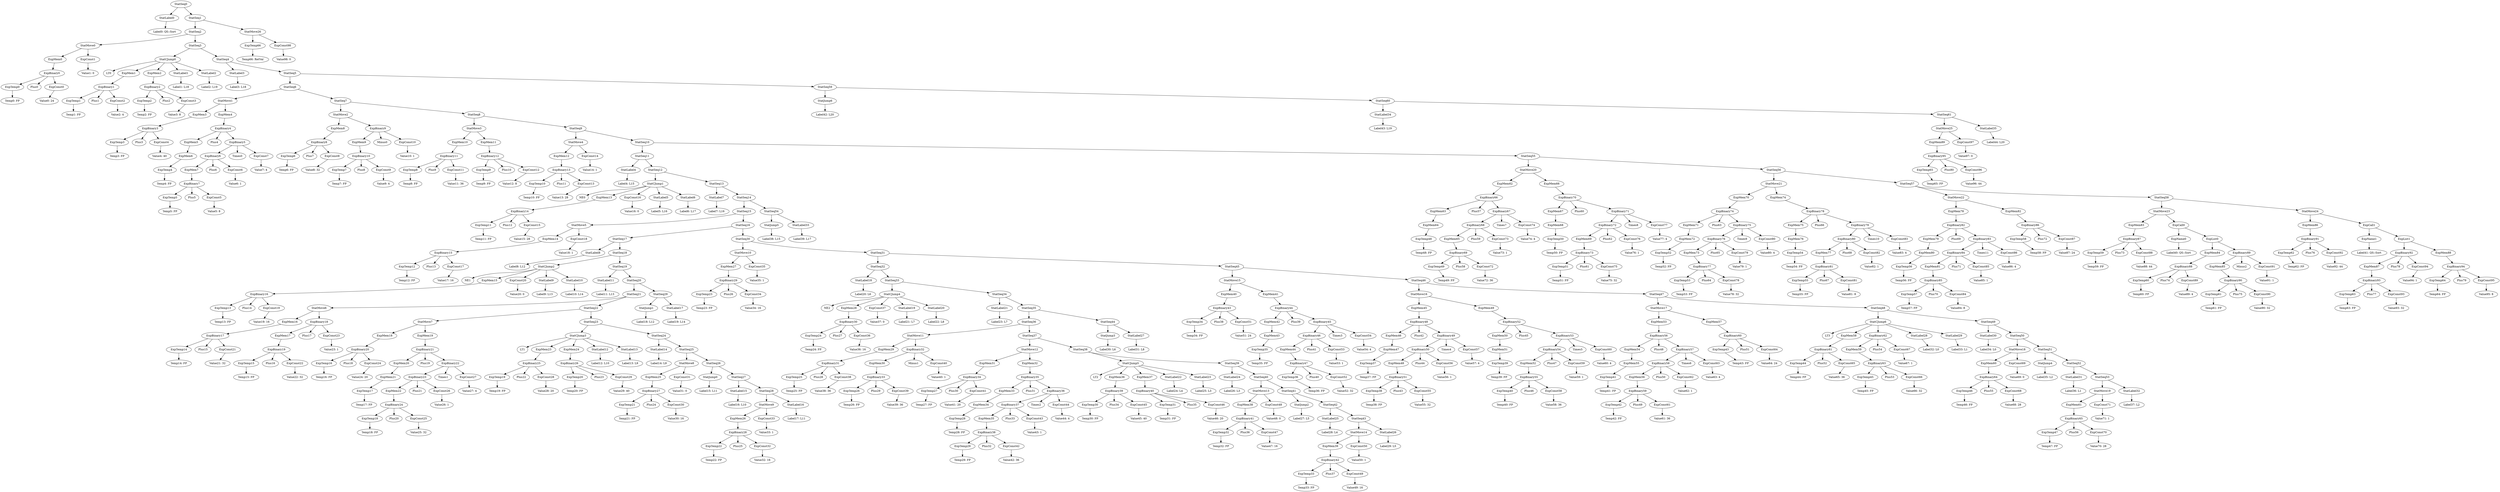 digraph {
	ordering = out;
	ExpConst98 -> "Value98: 0";
	StatMove26 -> ExpTemp66;
	StatMove26 -> ExpConst98;
	ExpTemp66 -> "Temp66: RetVal";
	StatSeq1 -> StatSeq2;
	StatSeq1 -> StatMove26;
	StatLabel35 -> "Label44: L20";
	StatSeq61 -> StatMove25;
	StatSeq61 -> StatLabel35;
	ExpConst96 -> "Value96: 44";
	ExpBinary95 -> ExpTemp65;
	ExpBinary95 -> Plus80;
	ExpBinary95 -> ExpConst96;
	StatLabel34 -> "Label43: L19";
	StatSeq59 -> StatJump6;
	StatSeq59 -> StatSeq60;
	StatSeq5 -> StatSeq6;
	StatSeq5 -> StatSeq59;
	ExpMem88 -> ExpBinary94;
	ExpBinary94 -> ExpTemp64;
	ExpBinary94 -> Plus79;
	ExpBinary94 -> ExpConst95;
	ExpTemp64 -> "Temp64: FP";
	ExpMem87 -> ExpBinary93;
	ExpBinary93 -> ExpTemp63;
	ExpBinary93 -> Plus77;
	ExpBinary93 -> ExpConst93;
	ExpTemp63 -> "Temp63: FP";
	ExpName1 -> "Label41: QS::Sort";
	StatMove24 -> ExpMem86;
	StatMove24 -> ExpCall1;
	ExpBinary91 -> ExpTemp62;
	ExpBinary91 -> Plus76;
	ExpBinary91 -> ExpConst92;
	ExpConst91 -> "Value91: 1";
	ExpMem85 -> ExpBinary90;
	ExpConst90 -> "Value90: 32";
	ExpBinary90 -> ExpTemp61;
	ExpBinary90 -> Plus75;
	ExpBinary90 -> ExpConst90;
	ExpTemp61 -> "Temp61: FP";
	ExpTemp62 -> "Temp62: FP";
	ExpList0 -> ExpMem84;
	ExpList0 -> ExpBinary89;
	ExpMem84 -> ExpBinary88;
	ExpConst89 -> "Value89: 4";
	ExpTemp60 -> "Temp60: FP";
	ExpCall0 -> ExpName0;
	ExpCall0 -> ExpList0;
	ExpName0 -> "Label40: QS::Sort";
	StatSeq57 -> StatMove22;
	StatSeq57 -> StatSeq58;
	ExpMem82 -> ExpBinary86;
	ExpBinary86 -> ExpTemp58;
	ExpBinary86 -> Plus72;
	ExpBinary86 -> ExpConst87;
	StatMove22 -> ExpMem78;
	StatMove22 -> ExpMem82;
	ExpMem78 -> ExpBinary82;
	ExpConst86 -> "Value86: 4";
	ExpBinary83 -> ExpBinary84;
	ExpBinary83 -> Times11;
	ExpBinary83 -> ExpConst86;
	ExpBinary84 -> ExpMem81;
	ExpBinary84 -> Plus71;
	ExpBinary84 -> ExpConst85;
	ExpBinary85 -> ExpTemp57;
	ExpBinary85 -> Plus70;
	ExpBinary85 -> ExpConst84;
	ExpTemp57 -> "Temp57: FP";
	StatMove25 -> ExpMem89;
	StatMove25 -> ExpConst97;
	ExpBinary82 -> ExpMem79;
	ExpBinary82 -> Plus69;
	ExpBinary82 -> ExpBinary83;
	ExpTemp56 -> "Temp56: FP";
	StatSeq56 -> StatMove21;
	StatSeq56 -> StatSeq57;
	ExpConst83 -> "Value83: 4";
	ExpBinary79 -> ExpBinary80;
	ExpBinary79 -> Times10;
	ExpBinary79 -> ExpConst83;
	ExpConst82 -> "Value82: 1";
	ExpBinary80 -> ExpMem77;
	ExpBinary80 -> Plus68;
	ExpBinary80 -> ExpConst82;
	ExpMem77 -> ExpBinary81;
	ExpConst81 -> "Value81: 8";
	ExpTemp55 -> "Temp55: FP";
	StatMove21 -> ExpMem70;
	StatMove21 -> ExpMem74;
	ExpConst38 -> "Value38: 36";
	ExpConst60 -> "Value60: 4";
	ExpMem69 -> ExpBinary73;
	ExpMem29 -> ExpBinary31;
	ExpTemp25 -> "Temp25: FP";
	StatLabel21 -> "Label23: L7";
	ExpMem62 -> ExpBinary66;
	ExpConst36 -> "Value36: 16";
	StatMove10 -> ExpMem27;
	StatMove10 -> ExpConst35;
	ExpMem4 -> ExpBinary4;
	StatSeq29 -> StatJump1;
	StatSeq29 -> StatLabel17;
	ExpConst20 -> "Value20: 0";
	ExpTemp49 -> "Temp49: FP";
	StatMove9 -> ExpMem26;
	StatMove9 -> ExpConst33;
	ExpBinary20 -> ExpTemp16;
	ExpBinary20 -> Plus18;
	ExpBinary20 -> ExpConst24;
	ExpTemp28 -> "Temp28: FP";
	ExpMem47 -> ExpTemp37;
	ExpConst21 -> "Value21: 32";
	ExpTemp22 -> "Temp22: FP";
	StatSeq27 -> StatLabel15;
	StatSeq27 -> StatSeq28;
	StatLabel15 -> "Label16: L10";
	ExpTemp45 -> "Temp45: FP";
	StatJump0 -> "Label15: L11";
	StatSeq28 -> StatMove9;
	StatSeq28 -> StatLabel16;
	ExpMem26 -> ExpBinary28;
	StatLabel16 -> "Label17: L11";
	ExpMem25 -> ExpBinary27;
	ExpBinary27 -> ExpTemp21;
	ExpBinary27 -> Plus24;
	ExpBinary27 -> ExpConst30;
	ExpTemp21 -> "Temp21: FP";
	ExpMem86 -> ExpBinary91;
	ExpConst7 -> "Value7: 4";
	StatSeq25 -> StatMove8;
	StatSeq25 -> StatSeq26;
	StatSeq24 -> StatLabel14;
	StatSeq24 -> StatSeq25;
	ExpBinary52 -> ExpMem50;
	ExpBinary52 -> Plus45;
	ExpBinary52 -> ExpBinary53;
	StatLabel14 -> "Label14: L9";
	StatSeq10 -> StatSeq11;
	StatSeq10 -> StatSeq55;
	StatJump6 -> "Label42: L20";
	ExpMem71 -> ExpMem72;
	StatLabel13 -> "Label13: L9";
	ExpConst92 -> "Value92: 44";
	ExpBinary47 -> ExpTemp36;
	ExpBinary47 -> Plus40;
	ExpBinary47 -> ExpConst52;
	StatSeq2 -> StatMove0;
	StatSeq2 -> StatSeq3;
	ExpTemp24 -> "Temp24: FP";
	StatLabel17 -> "Label19: L14";
	ExpConst8 -> "Value8: 32";
	StatJump5 -> "Label38: L15";
	ExpBinary25 -> ExpTemp19;
	ExpBinary25 -> Plus22;
	ExpBinary25 -> ExpConst28;
	ExpBinary26 -> ExpTemp20;
	ExpBinary26 -> Plus23;
	ExpBinary26 -> ExpConst29;
	StatCJump3 -> LT1;
	StatCJump3 -> ExpMem23;
	StatCJump3 -> ExpMem24;
	StatCJump3 -> StatLabel12;
	StatCJump3 -> StatLabel13;
	ExpMem60 -> ExpBinary64;
	StatSeq22 -> StatMove7;
	StatSeq22 -> StatSeq23;
	StatSeq19 -> StatLabel11;
	StatSeq19 -> StatSeq20;
	ExpMem22 -> ExpBinary24;
	ExpBinary78 -> ExpMem75;
	ExpBinary78 -> Plus66;
	ExpBinary78 -> ExpBinary79;
	ExpMem5 -> ExpMem6;
	StatSeq44 -> StatJump3;
	StatSeq44 -> StatLabel27;
	ExpBinary24 -> ExpTemp18;
	ExpBinary24 -> Plus20;
	ExpBinary24 -> ExpConst25;
	ExpMem20 -> ExpMem21;
	StatMove7 -> ExpMem18;
	StatMove7 -> ExpMem19;
	ExpMem18 -> ExpBinary20;
	ExpMem54 -> ExpMem55;
	StatLabel19 -> "Label21: L7";
	StatSeq21 -> StatMove6;
	StatSeq21 -> StatSeq22;
	ExpBinary18 -> ExpMem17;
	ExpBinary18 -> Plus17;
	ExpBinary18 -> ExpConst23;
	ExpConst84 -> "Value84: 8";
	ExpTemp6 -> "Temp6: FP";
	StatLabel8 -> "Label8: L12";
	ExpCall1 -> ExpName1;
	ExpCall1 -> ExpList1;
	ExpMem17 -> ExpBinary19;
	StatSeq34 -> StatLabel21;
	StatSeq34 -> StatSeq35;
	ExpMem28 -> ExpBinary30;
	ExpBinary69 -> ExpTemp49;
	ExpBinary69 -> Plus58;
	ExpBinary69 -> ExpConst72;
	ExpBinary19 -> ExpTemp15;
	ExpBinary19 -> Plus16;
	ExpBinary19 -> ExpConst22;
	ExpConst95 -> "Value95: 8";
	StatLabel22 -> "Label24: L4";
	ExpConst51 -> "Value51: 24";
	StatSeq26 -> StatJump0;
	StatSeq26 -> StatSeq27;
	ExpConst5 -> "Value5: 8";
	ExpBinary8 -> ExpTemp6;
	ExpBinary8 -> Plus7;
	ExpBinary8 -> ExpConst8;
	ExpMem19 -> ExpBinary21;
	StatLabel20 -> "Label22: L8";
	StatMove6 -> ExpMem16;
	StatMove6 -> ExpBinary18;
	ExpBinary12 -> ExpTemp9;
	ExpBinary12 -> Plus10;
	ExpBinary12 -> ExpConst12;
	StatLabel3 -> "Label3: L18";
	StatSeq41 -> StatJump2;
	StatSeq41 -> StatSeq42;
	StatLabel10 -> "Label10: L14";
	ExpTemp59 -> "Temp59: FP";
	StatLabel9 -> "Label9: L13";
	ExpBinary29 -> ExpTemp23;
	ExpBinary29 -> Plus26;
	ExpBinary29 -> ExpConst34;
	ExpBinary53 -> ExpBinary54;
	ExpBinary53 -> Times5;
	ExpBinary53 -> ExpConst60;
	ExpTemp14 -> "Temp14: FP";
	ExpBinary48 -> ExpMem46;
	ExpBinary48 -> Plus42;
	ExpBinary48 -> ExpBinary49;
	ExpMem59 -> ExpBinary63;
	ExpBinary76 -> ExpMem73;
	ExpBinary76 -> Plus65;
	ExpBinary76 -> ExpConst79;
	ExpConst4 -> "Value4: 40";
	ExpBinary5 -> ExpBinary6;
	ExpBinary5 -> Times0;
	ExpBinary5 -> ExpConst7;
	StatSeq20 -> StatSeq21;
	StatSeq20 -> StatSeq29;
	StatSeq11 -> StatLabel4;
	StatSeq11 -> StatSeq12;
	ExpMem2 -> ExpBinary2;
	StatSeq42 -> StatLabel25;
	StatSeq42 -> StatSeq43;
	StatLabel7 -> "Label7: L16";
	StatSeq37 -> StatMove12;
	StatSeq37 -> StatSeq38;
	ExpMem6 -> ExpTemp4;
	ExpConst16 -> "Value16: 0";
	ExpTemp16 -> "Temp16: FP";
	StatLabel23 -> "Label25: L3";
	StatSeq52 -> StatLabel31;
	StatSeq52 -> StatSeq53;
	ExpConst26 -> "Value26: 1";
	ExpConst18 -> "Value18: 1";
	ExpConst87 -> "Value87: 24";
	StatSeq6 -> StatMove1;
	StatSeq6 -> StatSeq7;
	ExpMem8 -> ExpBinary8;
	ExpConst2 -> "Value2: 4";
	StatSeq8 -> StatMove3;
	StatSeq8 -> StatSeq9;
	StatMove3 -> ExpMem10;
	StatMove3 -> ExpMem11;
	ExpBinary2 -> ExpTemp2;
	ExpBinary2 -> Plus2;
	ExpBinary2 -> ExpConst3;
	ExpBinary81 -> ExpTemp55;
	ExpBinary81 -> Plus67;
	ExpBinary81 -> ExpConst81;
	ExpMem16 -> ExpBinary17;
	ExpMem13 -> ExpBinary14;
	StatCJump4 -> NE2;
	StatCJump4 -> ExpMem28;
	StatCJump4 -> ExpConst37;
	StatCJump4 -> StatLabel19;
	StatCJump4 -> StatLabel20;
	ExpConst28 -> "Value28: 20";
	StatCJump0 -> LT0;
	StatCJump0 -> ExpMem1;
	StatCJump0 -> ExpMem2;
	StatCJump0 -> StatLabel1;
	StatCJump0 -> StatLabel2;
	StatMove4 -> ExpMem12;
	StatMove4 -> ExpConst14;
	ExpConst1 -> "Value1: 0";
	ExpMem79 -> ExpMem80;
	ExpMem75 -> ExpMem76;
	ExpConst41 -> "Value41: 20";
	ExpTemp54 -> "Temp54: FP";
	ExpConst6 -> "Value6: 1";
	ExpMem23 -> ExpBinary25;
	ExpMem9 -> ExpBinary10;
	ExpTemp23 -> "Temp23: FP";
	ExpBinary88 -> ExpTemp60;
	ExpBinary88 -> Plus74;
	ExpBinary88 -> ExpConst89;
	ExpMem58 -> ExpBinary61;
	ExpTemp17 -> "Temp17: FP";
	ExpBinary41 -> ExpTemp32;
	ExpBinary41 -> Plus36;
	ExpBinary41 -> ExpConst47;
	StatSeq18 -> StatCJump2;
	StatSeq18 -> StatSeq19;
	ExpBinary6 -> ExpMem7;
	ExpBinary6 -> Plus6;
	ExpBinary6 -> ExpConst6;
	ExpMem0 -> ExpBinary0;
	ExpTemp36 -> "Temp36: FP";
	ExpConst17 -> "Value17: 16";
	ExpBinary3 -> ExpTemp3;
	ExpBinary3 -> Plus3;
	ExpBinary3 -> ExpConst4;
	ExpConst45 -> "Value45: 40";
	ExpTemp40 -> "Temp40: FP";
	ExpMem7 -> ExpBinary7;
	StatLabel28 -> "Label32: L0";
	ExpConst13 -> "Value13: 28";
	ExpTemp46 -> "Temp46: FP";
	StatSeq3 -> StatCJump0;
	StatSeq3 -> StatSeq4;
	ExpConst15 -> "Value15: 28";
	ExpConst88 -> "Value88: 44";
	ExpBinary55 -> ExpTemp40;
	ExpBinary55 -> Plus46;
	ExpBinary55 -> ExpConst58;
	ExpConst0 -> "Value0: 24";
	StatSeq54 -> StatJump5;
	StatSeq54 -> StatLabel33;
	ExpBinary64 -> ExpTemp46;
	ExpBinary64 -> Plus55;
	ExpBinary64 -> ExpConst68;
	StatSeq33 -> StatCJump4;
	StatSeq33 -> StatSeq34;
	StatMove19 -> ExpMem61;
	StatMove19 -> ExpConst71;
	ExpMem64 -> ExpTemp48;
	ExpConst19 -> "Value19: 16";
	StatMove0 -> ExpMem0;
	StatMove0 -> ExpConst1;
	ExpBinary14 -> ExpTemp11;
	ExpBinary14 -> Plus12;
	ExpBinary14 -> ExpConst15;
	ExpTemp38 -> "Temp38: FP";
	ExpList1 -> ExpBinary92;
	ExpList1 -> ExpMem88;
	ExpTemp9 -> "Temp9: FP";
	ExpBinary11 -> ExpTemp8;
	ExpBinary11 -> Plus9;
	ExpBinary11 -> ExpConst11;
	StatLabel12 -> "Label12: L10";
	ExpBinary46 -> ExpMem44;
	ExpBinary46 -> Plus41;
	ExpBinary46 -> ExpConst53;
	ExpConst32 -> "Value32: 16";
	ExpConst58 -> "Value58: 36";
	ExpMem15 -> ExpBinary16;
	ExpTemp8 -> "Temp8: FP";
	ExpConst12 -> "Value12: 8";
	StatMove1 -> ExpMem3;
	StatMove1 -> ExpMem4;
	ExpBinary17 -> ExpTemp14;
	ExpBinary17 -> Plus15;
	ExpBinary17 -> ExpConst21;
	ExpConst62 -> "Value62: 1";
	ExpMem24 -> ExpBinary26;
	ExpTemp5 -> "Temp5: FP";
	StatLabel32 -> "Label37: L2";
	ExpTemp4 -> "Temp4: FP";
	StatLabel5 -> "Label5: L16";
	ExpMem21 -> ExpTemp17;
	ExpTemp11 -> "Temp11: FP";
	ExpTemp1 -> "Temp1: FP";
	StatLabel18 -> "Label20: L6";
	ExpMem52 -> ExpBinary55;
	ExpTemp12 -> "Temp12: FP";
	ExpBinary7 -> ExpTemp5;
	ExpBinary7 -> Plus5;
	ExpBinary7 -> ExpConst5;
	StatLabel11 -> "Label11: L13";
	ExpBinary65 -> ExpTemp47;
	ExpBinary65 -> Plus56;
	ExpBinary65 -> ExpConst70;
	ExpTemp2 -> "Temp2: FP";
	ExpBinary10 -> ExpTemp7;
	ExpBinary10 -> Plus8;
	ExpBinary10 -> ExpConst9;
	ExpBinary30 -> ExpTemp24;
	ExpBinary30 -> Plus27;
	ExpBinary30 -> ExpConst36;
	ExpBinary1 -> ExpTemp1;
	ExpBinary1 -> Plus1;
	ExpBinary1 -> ExpConst2;
	ExpBinary42 -> ExpTemp33;
	ExpBinary42 -> Plus37;
	ExpBinary42 -> ExpConst49;
	ExpBinary31 -> ExpTemp25;
	ExpBinary31 -> Plus28;
	ExpBinary31 -> ExpConst38;
	ExpConst9 -> "Value9: 4";
	ExpBinary28 -> ExpTemp22;
	ExpBinary28 -> Plus25;
	ExpBinary28 -> ExpConst32;
	StatMove5 -> ExpMem14;
	StatMove5 -> ExpConst18;
	ExpBinary89 -> ExpMem85;
	ExpBinary89 -> Minus2;
	ExpBinary89 -> ExpConst91;
	StatLabel2 -> "Label2: L19";
	ExpConst3 -> "Value3: 8";
	ExpConst14 -> "Value14: 1";
	StatSeq16 -> StatSeq17;
	StatSeq16 -> StatSeq30;
	StatSeq7 -> StatMove2;
	StatSeq7 -> StatSeq8;
	ExpConst11 -> "Value11: 36";
	ExpTemp47 -> "Temp47: FP";
	ExpConst24 -> "Value24: 20";
	StatLabel0 -> "Label0: QS::Sort";
	ExpMem73 -> ExpBinary77;
	ExpMem70 -> ExpBinary74;
	StatMove11 -> ExpMem29;
	StatMove11 -> ExpBinary32;
	ExpConst22 -> "Value22: 32";
	ExpConst37 -> "Value37: 0";
	StatSeq36 -> StatMove11;
	StatSeq36 -> StatSeq37;
	ExpConst30 -> "Value30: 16";
	ExpMem10 -> ExpBinary11;
	StatSeq58 -> StatMove23;
	StatSeq58 -> StatMove24;
	ExpTemp10 -> "Temp10: FP";
	ExpBinary23 -> ExpMem22;
	ExpBinary23 -> Plus21;
	ExpBinary23 -> ExpConst26;
	StatSeq60 -> StatLabel34;
	StatSeq60 -> StatSeq61;
	StatMove16 -> ExpMem45;
	StatMove16 -> ExpMem49;
	ExpBinary13 -> ExpTemp10;
	ExpBinary13 -> Plus11;
	ExpBinary13 -> ExpConst13;
	ExpMem76 -> ExpTemp54;
	ExpConst35 -> "Value35: 1";
	ExpMem12 -> ExpBinary13;
	StatSeq9 -> StatMove4;
	StatSeq9 -> StatSeq10;
	StatLabel4 -> "Label4: L15";
	StatSeq30 -> StatMove10;
	StatSeq30 -> StatSeq31;
	ExpTemp19 -> "Temp19: FP";
	ExpConst64 -> "Value64: 24";
	ExpTemp33 -> "Temp33: FP";
	ExpBinary60 -> ExpTemp43;
	ExpBinary60 -> Plus51;
	ExpBinary60 -> ExpConst64;
	StatSeq17 -> StatLabel8;
	StatSeq17 -> StatSeq18;
	ExpBinary72 -> ExpMem69;
	ExpBinary72 -> Plus62;
	ExpBinary72 -> ExpConst76;
	ExpMem66 -> ExpBinary70;
	ExpConst25 -> "Value25: 32";
	ExpMem14 -> ExpBinary15;
	ExpBinary32 -> ExpMem30;
	ExpBinary32 -> Minus1;
	ExpBinary32 -> ExpConst40;
	StatSeq31 -> StatSeq32;
	StatSeq31 -> StatSeq45;
	ExpTemp53 -> "Temp53: FP";
	ExpBinary16 -> ExpTemp13;
	ExpBinary16 -> Plus14;
	ExpBinary16 -> ExpConst19;
	ExpConst39 -> "Value39: 36";
	ExpMem30 -> ExpBinary33;
	ExpConst40 -> "Value40: 1";
	ExpTemp27 -> "Temp27: FP";
	ExpTemp13 -> "Temp13: FP";
	ExpConst49 -> "Value49: 16";
	ExpBinary34 -> ExpTemp27;
	ExpBinary34 -> Plus30;
	ExpBinary34 -> ExpConst41;
	ExpBinary87 -> ExpTemp59;
	ExpBinary87 -> Plus73;
	ExpBinary87 -> ExpConst88;
	ExpTemp18 -> "Temp18: FP";
	ExpBinary70 -> ExpMem67;
	ExpBinary70 -> Plus60;
	ExpBinary70 -> ExpBinary71;
	ExpMem31 -> ExpBinary34;
	ExpTemp15 -> "Temp15: FP";
	StatMove12 -> ExpMem31;
	StatMove12 -> ExpMem32;
	ExpMem34 -> ExpTemp28;
	ExpMem33 -> ExpMem34;
	ExpMem56 -> ExpBinary59;
	ExpBinary35 -> ExpMem33;
	ExpBinary35 -> Plus31;
	ExpBinary35 -> ExpBinary36;
	ExpBinary54 -> ExpMem52;
	ExpBinary54 -> Plus47;
	ExpBinary54 -> ExpConst59;
	ExpBinary38 -> ExpTemp29;
	ExpBinary38 -> Plus32;
	ExpBinary38 -> ExpConst42;
	ExpMem1 -> ExpBinary1;
	ExpConst42 -> "Value42: 36";
	StatMove17 -> ExpMem53;
	StatMove17 -> ExpMem57;
	StatSeq46 -> StatMove16;
	StatSeq46 -> StatSeq47;
	ExpMem35 -> ExpBinary38;
	ExpMem27 -> ExpBinary29;
	ExpBinary37 -> ExpMem35;
	ExpBinary37 -> Plus33;
	ExpBinary37 -> ExpConst43;
	StatSeq32 -> StatLabel18;
	StatSeq32 -> StatSeq33;
	ExpConst43 -> "Value43: 1";
	StatCJump1 -> NE0;
	StatCJump1 -> ExpMem13;
	StatCJump1 -> ExpConst16;
	StatCJump1 -> StatLabel5;
	StatCJump1 -> StatLabel6;
	StatLabel30 -> "Label34: L0";
	ExpTemp0 -> "Temp0: FP";
	ExpBinary36 -> ExpBinary37;
	ExpBinary36 -> Times2;
	ExpBinary36 -> ExpConst44;
	ExpConst74 -> "Value74: 4";
	ExpConst44 -> "Value44: 4";
	ExpMem32 -> ExpBinary35;
	ExpTemp30 -> "Temp30: FP";
	ExpBinary39 -> ExpTemp30;
	ExpBinary39 -> Plus34;
	ExpBinary39 -> ExpConst45;
	ExpMem36 -> ExpBinary39;
	ExpBinary22 -> ExpBinary23;
	ExpBinary22 -> Times1;
	ExpBinary22 -> ExpConst27;
	ExpMem44 -> ExpBinary47;
	ExpBinary63 -> ExpTemp45;
	ExpBinary63 -> Plus53;
	ExpBinary63 -> ExpConst66;
	ExpBinary40 -> ExpTemp31;
	ExpBinary40 -> Plus35;
	ExpBinary40 -> ExpConst46;
	ExpConst46 -> "Value46: 20";
	StatSeq48 -> StatCJump6;
	StatSeq48 -> StatSeq49;
	ExpTemp44 -> "Temp44: FP";
	ExpMem37 -> ExpBinary40;
	ExpConst23 -> "Value23: 1";
	StatSeq38 -> StatCJump5;
	StatSeq38 -> StatSeq39;
	StatLabel24 -> "Label26: L3";
	ExpMem3 -> ExpBinary3;
	StatSeq39 -> StatLabel24;
	StatSeq39 -> StatSeq40;
	ExpConst10 -> "Value10: 1";
	ExpTemp32 -> "Temp32: FP";
	StatLabel6 -> "Label6: L17";
	ExpConst47 -> "Value47: 16";
	ExpMem38 -> ExpBinary41;
	StatMove13 -> ExpMem38;
	StatMove13 -> ExpConst48;
	ExpMem50 -> ExpMem51;
	ExpConst48 -> "Value48: 0";
	StatJump2 -> "Label27: L5";
	ExpConst93 -> "Value93: 32";
	ExpMem41 -> ExpBinary44;
	StatLabel25 -> "Label28: L4";
	ExpConst27 -> "Value27: 4";
	ExpMem39 -> ExpBinary42;
	StatSeq14 -> StatSeq15;
	StatSeq14 -> StatSeq54;
	ExpBinary73 -> ExpTemp51;
	ExpBinary73 -> Plus61;
	ExpBinary73 -> ExpConst75;
	ExpMem11 -> ExpBinary12;
	StatMove14 -> ExpMem39;
	StatMove14 -> ExpConst50;
	ExpMem49 -> ExpBinary52;
	ExpConst50 -> "Value50: 1";
	StatSeq43 -> StatMove14;
	StatSeq43 -> StatLabel26;
	ExpBinary0 -> ExpTemp0;
	ExpBinary0 -> Plus0;
	ExpBinary0 -> ExpConst0;
	StatLabel26 -> "Label29: L5";
	ExpMem89 -> ExpBinary95;
	StatSeq23 -> StatCJump3;
	StatSeq23 -> StatSeq24;
	StatSeq35 -> StatSeq36;
	StatSeq35 -> StatSeq44;
	StatJump3 -> "Label30: L6";
	ExpBinary15 -> ExpTemp12;
	ExpBinary15 -> Plus13;
	ExpBinary15 -> ExpConst17;
	ExpConst79 -> "Value79: 1";
	StatLabel27 -> "Label31: L8";
	ExpTemp3 -> "Temp3: FP";
	ExpBinary43 -> ExpTemp34;
	ExpBinary43 -> Plus38;
	ExpBinary43 -> ExpConst51;
	StatSeq15 -> StatMove5;
	StatSeq15 -> StatSeq16;
	ExpMem40 -> ExpBinary43;
	ExpConst80 -> "Value80: 4";
	StatMove15 -> ExpMem40;
	StatMove15 -> ExpMem41;
	ExpTemp35 -> "Temp35: FP";
	ExpMem43 -> ExpTemp35;
	ExpMem42 -> ExpMem43;
	ExpConst85 -> "Value85: 1";
	StatMove18 -> ExpMem60;
	StatMove18 -> ExpConst69;
	ExpBinary44 -> ExpMem42;
	ExpBinary44 -> Plus39;
	ExpBinary44 -> ExpBinary45;
	ExpMem81 -> ExpBinary85;
	ExpConst52 -> "Value52: 32";
	ExpTemp58 -> "Temp58: FP";
	StatJump4 -> "Label35: L2";
	ExpConst53 -> "Value53: 1";
	StatMove23 -> ExpMem83;
	StatMove23 -> ExpCall0;
	StatSeq49 -> StatLabel30;
	StatSeq49 -> StatSeq50;
	ExpBinary45 -> ExpBinary46;
	ExpBinary45 -> Times3;
	ExpBinary45 -> ExpConst54;
	ExpBinary21 -> ExpMem20;
	ExpBinary21 -> Plus19;
	ExpBinary21 -> ExpBinary22;
	ExpConst54 -> "Value54: 4";
	StatLabel1 -> "Label1: L18";
	StatSeq45 -> StatMove15;
	StatSeq45 -> StatSeq46;
	ExpConst72 -> "Value72: 36";
	ExpMem46 -> ExpMem47;
	ExpBinary4 -> ExpMem5;
	ExpBinary4 -> Plus4;
	ExpBinary4 -> ExpBinary5;
	ExpBinary51 -> ExpTemp38;
	ExpBinary51 -> Plus43;
	ExpBinary51 -> ExpConst55;
	ExpBinary9 -> ExpMem9;
	ExpBinary9 -> Minus0;
	ExpBinary9 -> ExpConst10;
	ExpConst61 -> "Value61: 36";
	ExpConst55 -> "Value55: 32";
	ExpBinary92 -> ExpMem87;
	ExpBinary92 -> Plus78;
	ExpBinary92 -> ExpConst94;
	ExpMem48 -> ExpBinary51;
	ExpBinary50 -> ExpMem48;
	ExpBinary50 -> Plus44;
	ExpBinary50 -> ExpConst56;
	ExpConst56 -> "Value56: 1";
	StatSeq12 -> StatCJump1;
	StatSeq12 -> StatSeq13;
	StatLabel31 -> "Label36: L1";
	ExpTemp34 -> "Temp34: FP";
	ExpBinary49 -> ExpBinary50;
	ExpBinary49 -> Times4;
	ExpBinary49 -> ExpConst57;
	ExpTemp50 -> "Temp50: FP";
	ExpConst97 -> "Value97: 0";
	ExpConst57 -> "Value57: 4";
	StatSeq4 -> StatLabel3;
	StatSeq4 -> StatSeq5;
	ExpConst77 -> "Value77: 4";
	ExpMem61 -> ExpBinary65;
	StatMove2 -> ExpMem8;
	StatMove2 -> ExpBinary9;
	ExpBinary58 -> ExpMem56;
	ExpBinary58 -> Plus50;
	ExpBinary58 -> ExpConst62;
	ExpMem45 -> ExpBinary48;
	ExpMem80 -> ExpTemp56;
	ExpConst73 -> "Value73: 1";
	ExpTemp51 -> "Temp51: FP";
	ExpTemp39 -> "Temp39: FP";
	ExpConst63 -> "Value63: 4";
	StatSeq55 -> StatMove20;
	StatSeq55 -> StatSeq56;
	ExpMem51 -> ExpTemp39;
	ExpConst59 -> "Value59: 1";
	StatSeq40 -> StatMove13;
	StatSeq40 -> StatSeq41;
	ExpTemp41 -> "Temp41: FP";
	ExpTemp65 -> "Temp65: FP";
	ExpConst33 -> "Value33: 1";
	ExpMem55 -> ExpTemp41;
	ExpMem74 -> ExpBinary78;
	ExpConst31 -> "Value31: 0";
	StatSeq0 -> StatLabel0;
	StatSeq0 -> StatSeq1;
	ExpBinary56 -> ExpMem54;
	ExpBinary56 -> Plus48;
	ExpBinary56 -> ExpBinary57;
	ExpTemp31 -> "Temp31: FP";
	ExpTemp42 -> "Temp42: FP";
	ExpBinary59 -> ExpTemp42;
	ExpBinary59 -> Plus49;
	ExpBinary59 -> ExpConst61;
	StatMove8 -> ExpMem25;
	StatMove8 -> ExpConst31;
	StatSeq13 -> StatLabel7;
	StatSeq13 -> StatSeq14;
	ExpBinary74 -> ExpMem71;
	ExpBinary74 -> Plus63;
	ExpBinary74 -> ExpBinary75;
	ExpBinary57 -> ExpBinary58;
	ExpBinary57 -> Times6;
	ExpBinary57 -> ExpConst63;
	ExpConst75 -> "Value75: 32";
	ExpConst34 -> "Value34: 16";
	ExpMem53 -> ExpBinary56;
	ExpTemp7 -> "Temp7: FP";
	ExpTemp43 -> "Temp43: FP";
	ExpMem57 -> ExpBinary60;
	StatSeq47 -> StatMove17;
	StatSeq47 -> StatSeq48;
	StatLabel29 -> "Label33: L1";
	StatJump1 -> "Label18: L12";
	StatCJump6 -> LT3;
	StatCJump6 -> ExpMem58;
	StatCJump6 -> ExpBinary62;
	StatCJump6 -> StatLabel28;
	StatCJump6 -> StatLabel29;
	ExpBinary33 -> ExpTemp26;
	ExpBinary33 -> Plus29;
	ExpBinary33 -> ExpConst39;
	ExpBinary61 -> ExpTemp44;
	ExpBinary61 -> Plus52;
	ExpBinary61 -> ExpConst65;
	ExpConst29 -> "Value29: 40";
	ExpConst65 -> "Value65: 36";
	ExpConst66 -> "Value66: 32";
	ExpBinary62 -> ExpMem59;
	ExpBinary62 -> Plus54;
	ExpBinary62 -> ExpConst67;
	ExpConst94 -> "Value94: 1";
	StatSeq50 -> StatMove18;
	StatSeq50 -> StatSeq51;
	StatSeq51 -> StatJump4;
	StatSeq51 -> StatSeq52;
	ExpTemp26 -> "Temp26: FP";
	ExpConst70 -> "Value70: 28";
	StatCJump2 -> NE1;
	StatCJump2 -> ExpMem15;
	StatCJump2 -> ExpConst20;
	StatCJump2 -> StatLabel9;
	StatCJump2 -> StatLabel10;
	ExpConst71 -> "Value71: 1";
	StatCJump5 -> LT2;
	StatCJump5 -> ExpMem36;
	StatCJump5 -> ExpMem37;
	StatCJump5 -> StatLabel22;
	StatCJump5 -> StatLabel23;
	ExpTemp29 -> "Temp29: FP";
	ExpConst68 -> "Value68: 28";
	StatSeq53 -> StatMove19;
	StatSeq53 -> StatLabel32;
	StatLabel33 -> "Label39: L17";
	ExpTemp48 -> "Temp48: FP";
	ExpMem63 -> ExpMem64;
	ExpBinary66 -> ExpMem63;
	ExpBinary66 -> Plus57;
	ExpBinary66 -> ExpBinary67;
	ExpMem65 -> ExpBinary69;
	ExpBinary68 -> ExpMem65;
	ExpBinary68 -> Plus59;
	ExpBinary68 -> ExpConst73;
	ExpBinary67 -> ExpBinary68;
	ExpBinary67 -> Times7;
	ExpBinary67 -> ExpConst74;
	StatMove20 -> ExpMem62;
	StatMove20 -> ExpMem66;
	ExpMem68 -> ExpTemp50;
	ExpMem67 -> ExpMem68;
	ExpTemp20 -> "Temp20: FP";
	ExpConst76 -> "Value76: 1";
	ExpMem83 -> ExpBinary87;
	ExpBinary71 -> ExpBinary72;
	ExpBinary71 -> Times8;
	ExpBinary71 -> ExpConst77;
	ExpTemp37 -> "Temp37: FP";
	ExpConst67 -> "Value67: 1";
	ExpTemp52 -> "Temp52: FP";
	ExpConst69 -> "Value69: 0";
	ExpMem72 -> ExpTemp52;
	ExpBinary77 -> ExpTemp53;
	ExpBinary77 -> Plus64;
	ExpBinary77 -> ExpConst78;
	ExpConst78 -> "Value78: 32";
	ExpBinary75 -> ExpBinary76;
	ExpBinary75 -> Times9;
	ExpBinary75 -> ExpConst80;
}

